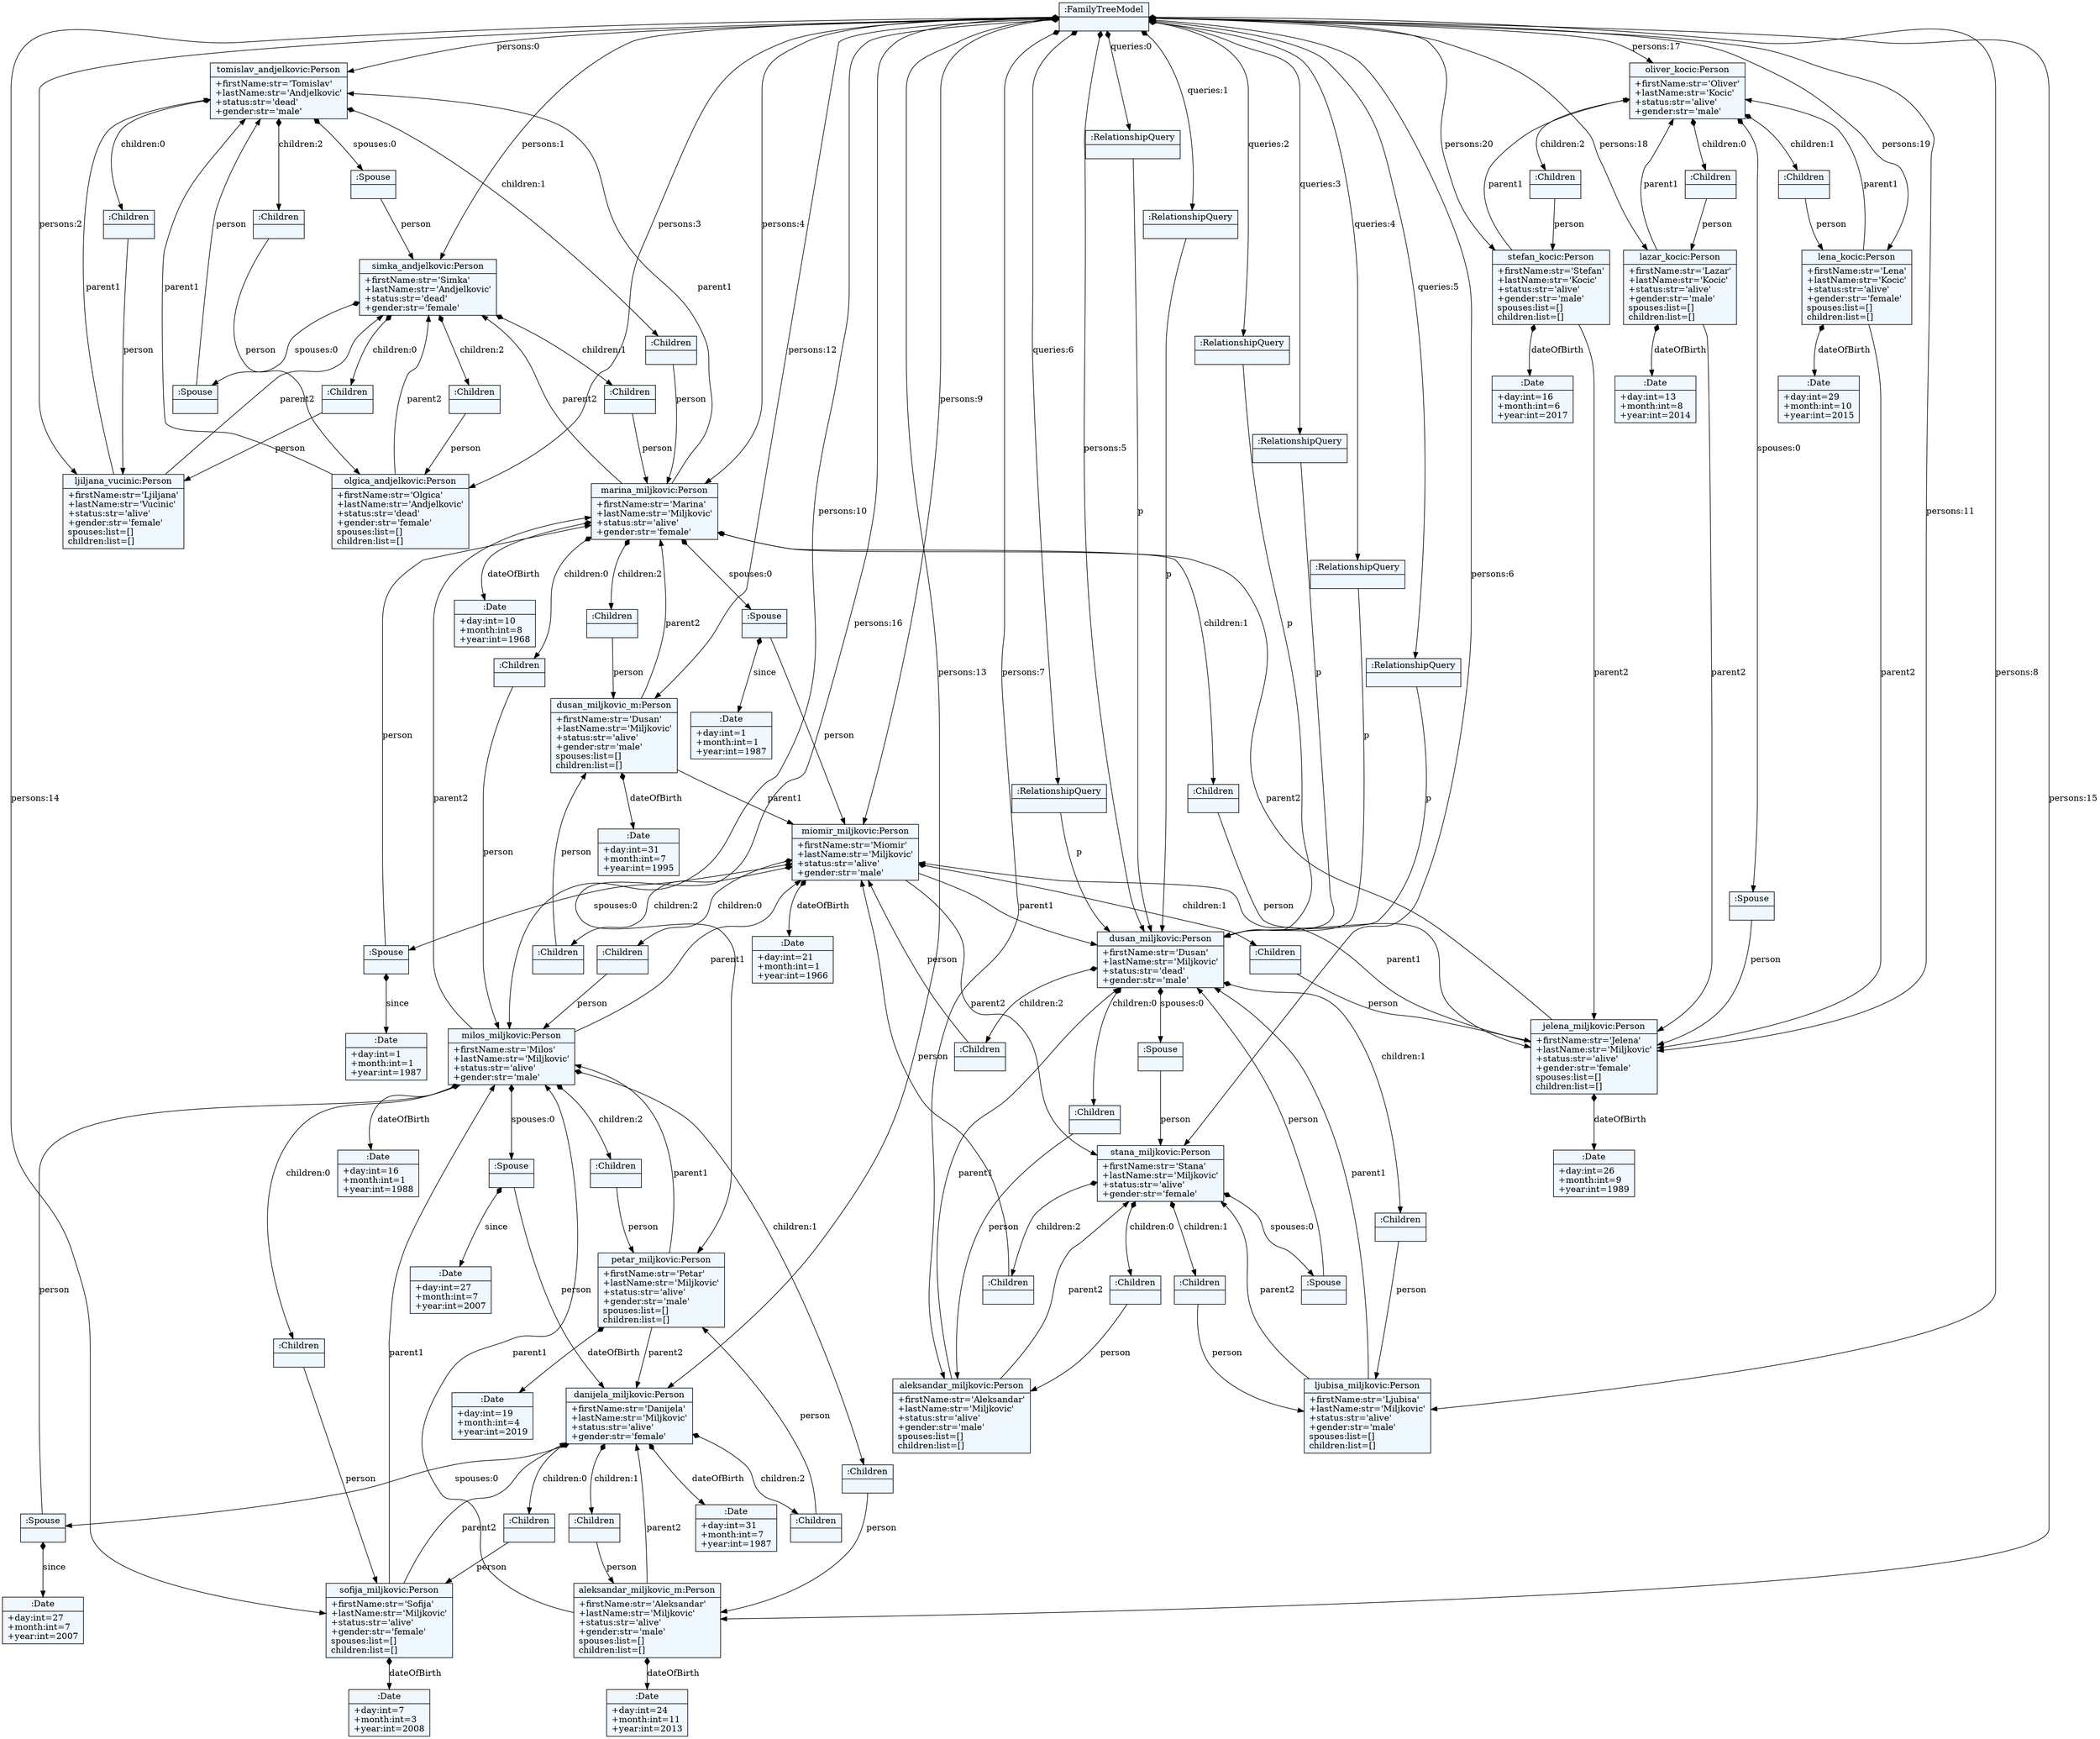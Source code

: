
    digraph textX {
    fontname = "Bitstream Vera Sans"
    fontsize = 8
    node[
        shape=record,
        style=filled,
        fillcolor=aliceblue
    ]
    nodesep = 0.3
    edge[dir=black,arrowtail=empty]


43749872 -> 43752224 [label="persons:0" arrowtail=diamond dir=both]
43752224 -> 43752296 [label="spouses:0" arrowtail=diamond dir=both]
43752296 -> 43751168 [label="person" ]
43751168 -> 43751984 [label="spouses:0" arrowtail=diamond dir=both]
43751984 -> 43752224 [label="person" ]
43751984[label="{:Spouse|}"]
43751168 -> 43752392 [label="children:0" arrowtail=diamond dir=both]
43752392 -> 43751120 [label="person" ]
43751120 -> 43752224 [label="parent1" ]
43751120 -> 43751168 [label="parent2" ]
43751120[label="{ljiljana_vucinic:Person|+firstName:str='Ljiljana'\l+lastName:str='Vucinic'\l+status:str='alive'\l+gender:str='female'\lspouses:list=[]\lchildren:list=[]\l}"]
43752392[label="{:Children|}"]
43751168 -> 43752848 [label="children:1" arrowtail=diamond dir=both]
43752848 -> 43751888 [label="person" ]
43751888 -> 43751336 [label="dateOfBirth" arrowtail=diamond dir=both]
43751336[label="{:Date|+day:int=10\l+month:int=8\l+year:int=1968\l}"]
43751888 -> 43752224 [label="parent1" ]
43751888 -> 43751168 [label="parent2" ]
43751888 -> 43751024 [label="spouses:0" arrowtail=diamond dir=both]
43751024 -> 43665968 [label="person" ]
43665968 -> 43666976 [label="dateOfBirth" arrowtail=diamond dir=both]
43666976[label="{:Date|+day:int=21\l+month:int=1\l+year:int=1966\l}"]
43665968 -> 43751312 [label="parent1" ]
43751312 -> 43664792 [label="spouses:0" arrowtail=diamond dir=both]
43664792 -> 43750952 [label="person" ]
43750952 -> 43665440 [label="spouses:0" arrowtail=diamond dir=both]
43665440 -> 43751312 [label="person" ]
43665440[label="{:Spouse|}"]
43750952 -> 43665296 [label="children:0" arrowtail=diamond dir=both]
43665296 -> 43750424 [label="person" ]
43750424 -> 43751312 [label="parent1" ]
43750424 -> 43750952 [label="parent2" ]
43750424[label="{aleksandar_miljkovic:Person|+firstName:str='Aleksandar'\l+lastName:str='Miljkovic'\l+status:str='alive'\l+gender:str='male'\lspouses:list=[]\lchildren:list=[]\l}"]
43665296[label="{:Children|}"]
43750952 -> 43664624 [label="children:1" arrowtail=diamond dir=both]
43664624 -> 43666088 [label="person" ]
43666088 -> 43751312 [label="parent1" ]
43666088 -> 43750952 [label="parent2" ]
43666088[label="{ljubisa_miljkovic:Person|+firstName:str='Ljubisa'\l+lastName:str='Miljkovic'\l+status:str='alive'\l+gender:str='male'\lspouses:list=[]\lchildren:list=[]\l}"]
43664624[label="{:Children|}"]
43750952 -> 43664888 [label="children:2" arrowtail=diamond dir=both]
43664888 -> 43665968 [label="person" ]
43664888[label="{:Children|}"]
43750952[label="{stana_miljkovic:Person|+firstName:str='Stana'\l+lastName:str='Miljkovic'\l+status:str='alive'\l+gender:str='female'\l}"]
43664792[label="{:Spouse|}"]
43751312 -> 43665656 [label="children:0" arrowtail=diamond dir=both]
43665656 -> 43750424 [label="person" ]
43665656[label="{:Children|}"]
43751312 -> 43666952 [label="children:1" arrowtail=diamond dir=both]
43666952 -> 43666088 [label="person" ]
43666952[label="{:Children|}"]
43751312 -> 43666520 [label="children:2" arrowtail=diamond dir=both]
43666520 -> 43665968 [label="person" ]
43666520[label="{:Children|}"]
43751312[label="{dusan_miljkovic:Person|+firstName:str='Dusan'\l+lastName:str='Miljkovic'\l+status:str='dead'\l+gender:str='male'\l}"]
43665968 -> 43750952 [label="parent2" ]
43665968 -> 43667384 [label="spouses:0" arrowtail=diamond dir=both]
43667384 -> 43751888 [label="person" ]
43667384 -> 43665608 [label="since" arrowtail=diamond dir=both]
43665608[label="{:Date|+day:int=1\l+month:int=1\l+year:int=1987\l}"]
43667384[label="{:Spouse|}"]
43665968 -> 43667288 [label="children:0" arrowtail=diamond dir=both]
43667288 -> 43666592 [label="person" ]
43666592 -> 43664504 [label="dateOfBirth" arrowtail=diamond dir=both]
43664504[label="{:Date|+day:int=16\l+month:int=1\l+year:int=1988\l}"]
43666592 -> 43665968 [label="parent1" ]
43666592 -> 43751888 [label="parent2" ]
43666592 -> 43806832 [label="spouses:0" arrowtail=diamond dir=both]
43806832 -> 43807552 [label="person" ]
43807552 -> 43807720 [label="dateOfBirth" arrowtail=diamond dir=both]
43807720[label="{:Date|+day:int=31\l+month:int=7\l+year:int=1987\l}"]
43807552 -> 43807768 [label="spouses:0" arrowtail=diamond dir=both]
43807768 -> 43666592 [label="person" ]
43807768 -> 43807888 [label="since" arrowtail=diamond dir=both]
43807888[label="{:Date|+day:int=27\l+month:int=7\l+year:int=2007\l}"]
43807768[label="{:Spouse|}"]
43807552 -> 43807816 [label="children:0" arrowtail=diamond dir=both]
43807816 -> 43807696 [label="person" ]
43807696 -> 43808128 [label="dateOfBirth" arrowtail=diamond dir=both]
43808128[label="{:Date|+day:int=7\l+month:int=3\l+year:int=2008\l}"]
43807696 -> 43666592 [label="parent1" ]
43807696 -> 43807552 [label="parent2" ]
43807696[label="{sofija_miljkovic:Person|+firstName:str='Sofija'\l+lastName:str='Miljkovic'\l+status:str='alive'\l+gender:str='female'\lspouses:list=[]\lchildren:list=[]\l}"]
43807816[label="{:Children|}"]
43807552 -> 43807936 [label="children:1" arrowtail=diamond dir=both]
43807936 -> 43807744 [label="person" ]
43807744 -> 43808320 [label="dateOfBirth" arrowtail=diamond dir=both]
43808320[label="{:Date|+day:int=24\l+month:int=11\l+year:int=2013\l}"]
43807744 -> 43666592 [label="parent1" ]
43807744 -> 43807552 [label="parent2" ]
43807744[label="{aleksandar_miljkovic_m:Person|+firstName:str='Aleksandar'\l+lastName:str='Miljkovic'\l+status:str='alive'\l+gender:str='male'\lspouses:list=[]\lchildren:list=[]\l}"]
43807936[label="{:Children|}"]
43807552 -> 43808032 [label="children:2" arrowtail=diamond dir=both]
43808032 -> 43808296 [label="person" ]
43808296 -> 43808464 [label="dateOfBirth" arrowtail=diamond dir=both]
43808464[label="{:Date|+day:int=19\l+month:int=4\l+year:int=2019\l}"]
43808296 -> 43666592 [label="parent1" ]
43808296 -> 43807552 [label="parent2" ]
43808296[label="{petar_miljkovic:Person|+firstName:str='Petar'\l+lastName:str='Miljkovic'\l+status:str='alive'\l+gender:str='male'\lspouses:list=[]\lchildren:list=[]\l}"]
43808032[label="{:Children|}"]
43807552[label="{danijela_miljkovic:Person|+firstName:str='Danijela'\l+lastName:str='Miljkovic'\l+status:str='alive'\l+gender:str='female'\l}"]
43806832 -> 43807000 [label="since" arrowtail=diamond dir=both]
43807000[label="{:Date|+day:int=27\l+month:int=7\l+year:int=2007\l}"]
43806832[label="{:Spouse|}"]
43666592 -> 43807432 [label="children:0" arrowtail=diamond dir=both]
43807432 -> 43807696 [label="person" ]
43807432[label="{:Children|}"]
43666592 -> 43807048 [label="children:1" arrowtail=diamond dir=both]
43807048 -> 43807744 [label="person" ]
43807048[label="{:Children|}"]
43666592 -> 43807144 [label="children:2" arrowtail=diamond dir=both]
43807144 -> 43808296 [label="person" ]
43807144[label="{:Children|}"]
43666592[label="{milos_miljkovic:Person|+firstName:str='Milos'\l+lastName:str='Miljkovic'\l+status:str='alive'\l+gender:str='male'\l}"]
43667288[label="{:Children|}"]
43665968 -> 43664408 [label="children:1" arrowtail=diamond dir=both]
43664408 -> 43667048 [label="person" ]
43667048 -> 43807264 [label="dateOfBirth" arrowtail=diamond dir=both]
43807264[label="{:Date|+day:int=26\l+month:int=9\l+year:int=1989\l}"]
43667048 -> 43665968 [label="parent1" ]
43667048 -> 43751888 [label="parent2" ]
43667048[label="{jelena_miljkovic:Person|+firstName:str='Jelena'\l+lastName:str='Miljkovic'\l+status:str='alive'\l+gender:str='female'\lspouses:list=[]\lchildren:list=[]\l}"]
43664408[label="{:Children|}"]
43665968 -> 43666136 [label="children:2" arrowtail=diamond dir=both]
43666136 -> 43806784 [label="person" ]
43806784 -> 43807576 [label="dateOfBirth" arrowtail=diamond dir=both]
43807576[label="{:Date|+day:int=31\l+month:int=7\l+year:int=1995\l}"]
43806784 -> 43665968 [label="parent1" ]
43806784 -> 43751888 [label="parent2" ]
43806784[label="{dusan_miljkovic_m:Person|+firstName:str='Dusan'\l+lastName:str='Miljkovic'\l+status:str='alive'\l+gender:str='male'\lspouses:list=[]\lchildren:list=[]\l}"]
43666136[label="{:Children|}"]
43665968[label="{miomir_miljkovic:Person|+firstName:str='Miomir'\l+lastName:str='Miljkovic'\l+status:str='alive'\l+gender:str='male'\l}"]
43751024 -> 43750832 [label="since" arrowtail=diamond dir=both]
43750832[label="{:Date|+day:int=1\l+month:int=1\l+year:int=1987\l}"]
43751024[label="{:Spouse|}"]
43751888 -> 43751192 [label="children:0" arrowtail=diamond dir=both]
43751192 -> 43666592 [label="person" ]
43751192[label="{:Children|}"]
43751888 -> 43750160 [label="children:1" arrowtail=diamond dir=both]
43750160 -> 43667048 [label="person" ]
43750160[label="{:Children|}"]
43751888 -> 43750664 [label="children:2" arrowtail=diamond dir=both]
43750664 -> 43806784 [label="person" ]
43750664[label="{:Children|}"]
43751888[label="{marina_miljkovic:Person|+firstName:str='Marina'\l+lastName:str='Miljkovic'\l+status:str='alive'\l+gender:str='female'\l}"]
43752848[label="{:Children|}"]
43751168 -> 43751936 [label="children:2" arrowtail=diamond dir=both]
43751936 -> 43751768 [label="person" ]
43751768 -> 43752224 [label="parent1" ]
43751768 -> 43751168 [label="parent2" ]
43751768[label="{olgica_andjelkovic:Person|+firstName:str='Olgica'\l+lastName:str='Andjelkovic'\l+status:str='dead'\l+gender:str='female'\lspouses:list=[]\lchildren:list=[]\l}"]
43751936[label="{:Children|}"]
43751168[label="{simka_andjelkovic:Person|+firstName:str='Simka'\l+lastName:str='Andjelkovic'\l+status:str='dead'\l+gender:str='female'\l}"]
43752296[label="{:Spouse|}"]
43752224 -> 43751648 [label="children:0" arrowtail=diamond dir=both]
43751648 -> 43751120 [label="person" ]
43751648[label="{:Children|}"]
43752224 -> 43749968 [label="children:1" arrowtail=diamond dir=both]
43749968 -> 43751888 [label="person" ]
43749968[label="{:Children|}"]
43752224 -> 43749632 [label="children:2" arrowtail=diamond dir=both]
43749632 -> 43751768 [label="person" ]
43749632[label="{:Children|}"]
43752224[label="{tomislav_andjelkovic:Person|+firstName:str='Tomislav'\l+lastName:str='Andjelkovic'\l+status:str='dead'\l+gender:str='male'\l}"]
43749872 -> 43751168 [label="persons:1" arrowtail=diamond dir=both]
43749872 -> 43751120 [label="persons:2" arrowtail=diamond dir=both]
43749872 -> 43751768 [label="persons:3" arrowtail=diamond dir=both]
43749872 -> 43751888 [label="persons:4" arrowtail=diamond dir=both]
43749872 -> 43751312 [label="persons:5" arrowtail=diamond dir=both]
43749872 -> 43750952 [label="persons:6" arrowtail=diamond dir=both]
43749872 -> 43750424 [label="persons:7" arrowtail=diamond dir=both]
43749872 -> 43666088 [label="persons:8" arrowtail=diamond dir=both]
43749872 -> 43665968 [label="persons:9" arrowtail=diamond dir=both]
43749872 -> 43666592 [label="persons:10" arrowtail=diamond dir=both]
43749872 -> 43667048 [label="persons:11" arrowtail=diamond dir=both]
43749872 -> 43806784 [label="persons:12" arrowtail=diamond dir=both]
43749872 -> 43807552 [label="persons:13" arrowtail=diamond dir=both]
43749872 -> 43807696 [label="persons:14" arrowtail=diamond dir=both]
43749872 -> 43807744 [label="persons:15" arrowtail=diamond dir=both]
43749872 -> 43808296 [label="persons:16" arrowtail=diamond dir=both]
43749872 -> 43808440 [label="persons:17" arrowtail=diamond dir=both]
43808440 -> 43808632 [label="spouses:0" arrowtail=diamond dir=both]
43808632 -> 43667048 [label="person" ]
43808632[label="{:Spouse|}"]
43808440 -> 43808680 [label="children:0" arrowtail=diamond dir=both]
43808680 -> 43808584 [label="person" ]
43808584 -> 43808968 [label="dateOfBirth" arrowtail=diamond dir=both]
43808968[label="{:Date|+day:int=13\l+month:int=8\l+year:int=2014\l}"]
43808584 -> 43808440 [label="parent1" ]
43808584 -> 43667048 [label="parent2" ]
43808584[label="{lazar_kocic:Person|+firstName:str='Lazar'\l+lastName:str='Kocic'\l+status:str='alive'\l+gender:str='male'\lspouses:list=[]\lchildren:list=[]\l}"]
43808680[label="{:Children|}"]
43808440 -> 43808776 [label="children:1" arrowtail=diamond dir=both]
43808776 -> 43808608 [label="person" ]
43808608 -> 43809160 [label="dateOfBirth" arrowtail=diamond dir=both]
43809160[label="{:Date|+day:int=29\l+month:int=10\l+year:int=2015\l}"]
43808608 -> 43808440 [label="parent1" ]
43808608 -> 43667048 [label="parent2" ]
43808608[label="{lena_kocic:Person|+firstName:str='Lena'\l+lastName:str='Kocic'\l+status:str='alive'\l+gender:str='female'\lspouses:list=[]\lchildren:list=[]\l}"]
43808776[label="{:Children|}"]
43808440 -> 43808872 [label="children:2" arrowtail=diamond dir=both]
43808872 -> 43809136 [label="person" ]
43809136 -> 43809304 [label="dateOfBirth" arrowtail=diamond dir=both]
43809304[label="{:Date|+day:int=16\l+month:int=6\l+year:int=2017\l}"]
43809136 -> 43808440 [label="parent1" ]
43809136 -> 43667048 [label="parent2" ]
43809136[label="{stefan_kocic:Person|+firstName:str='Stefan'\l+lastName:str='Kocic'\l+status:str='alive'\l+gender:str='male'\lspouses:list=[]\lchildren:list=[]\l}"]
43808872[label="{:Children|}"]
43808440[label="{oliver_kocic:Person|+firstName:str='Oliver'\l+lastName:str='Kocic'\l+status:str='alive'\l+gender:str='male'\l}"]
43749872 -> 43808584 [label="persons:18" arrowtail=diamond dir=both]
43749872 -> 43808608 [label="persons:19" arrowtail=diamond dir=both]
43749872 -> 43809136 [label="persons:20" arrowtail=diamond dir=both]
43749872 -> 43809280 [label="queries:0" arrowtail=diamond dir=both]
43809280 -> 43751312 [label="p" ]
43809280[label="{:RelationshipQuery|}"]
43749872 -> 43809448 [label="queries:1" arrowtail=diamond dir=both]
43809448 -> 43751312 [label="p" ]
43809448[label="{:RelationshipQuery|}"]
43749872 -> 43809544 [label="queries:2" arrowtail=diamond dir=both]
43809544 -> 43751312 [label="p" ]
43809544[label="{:RelationshipQuery|}"]
43749872 -> 43809640 [label="queries:3" arrowtail=diamond dir=both]
43809640 -> 43751312 [label="p" ]
43809640[label="{:RelationshipQuery|}"]
43749872 -> 43809736 [label="queries:4" arrowtail=diamond dir=both]
43809736 -> 43751312 [label="p" ]
43809736[label="{:RelationshipQuery|}"]
43749872 -> 43809832 [label="queries:5" arrowtail=diamond dir=both]
43809832 -> 43751312 [label="p" ]
43809832[label="{:RelationshipQuery|}"]
43749872 -> 43809928 [label="queries:6" arrowtail=diamond dir=both]
43809928 -> 43751312 [label="p" ]
43809928[label="{:RelationshipQuery|}"]
43749872[label="{:FamilyTreeModel|}"]

}
